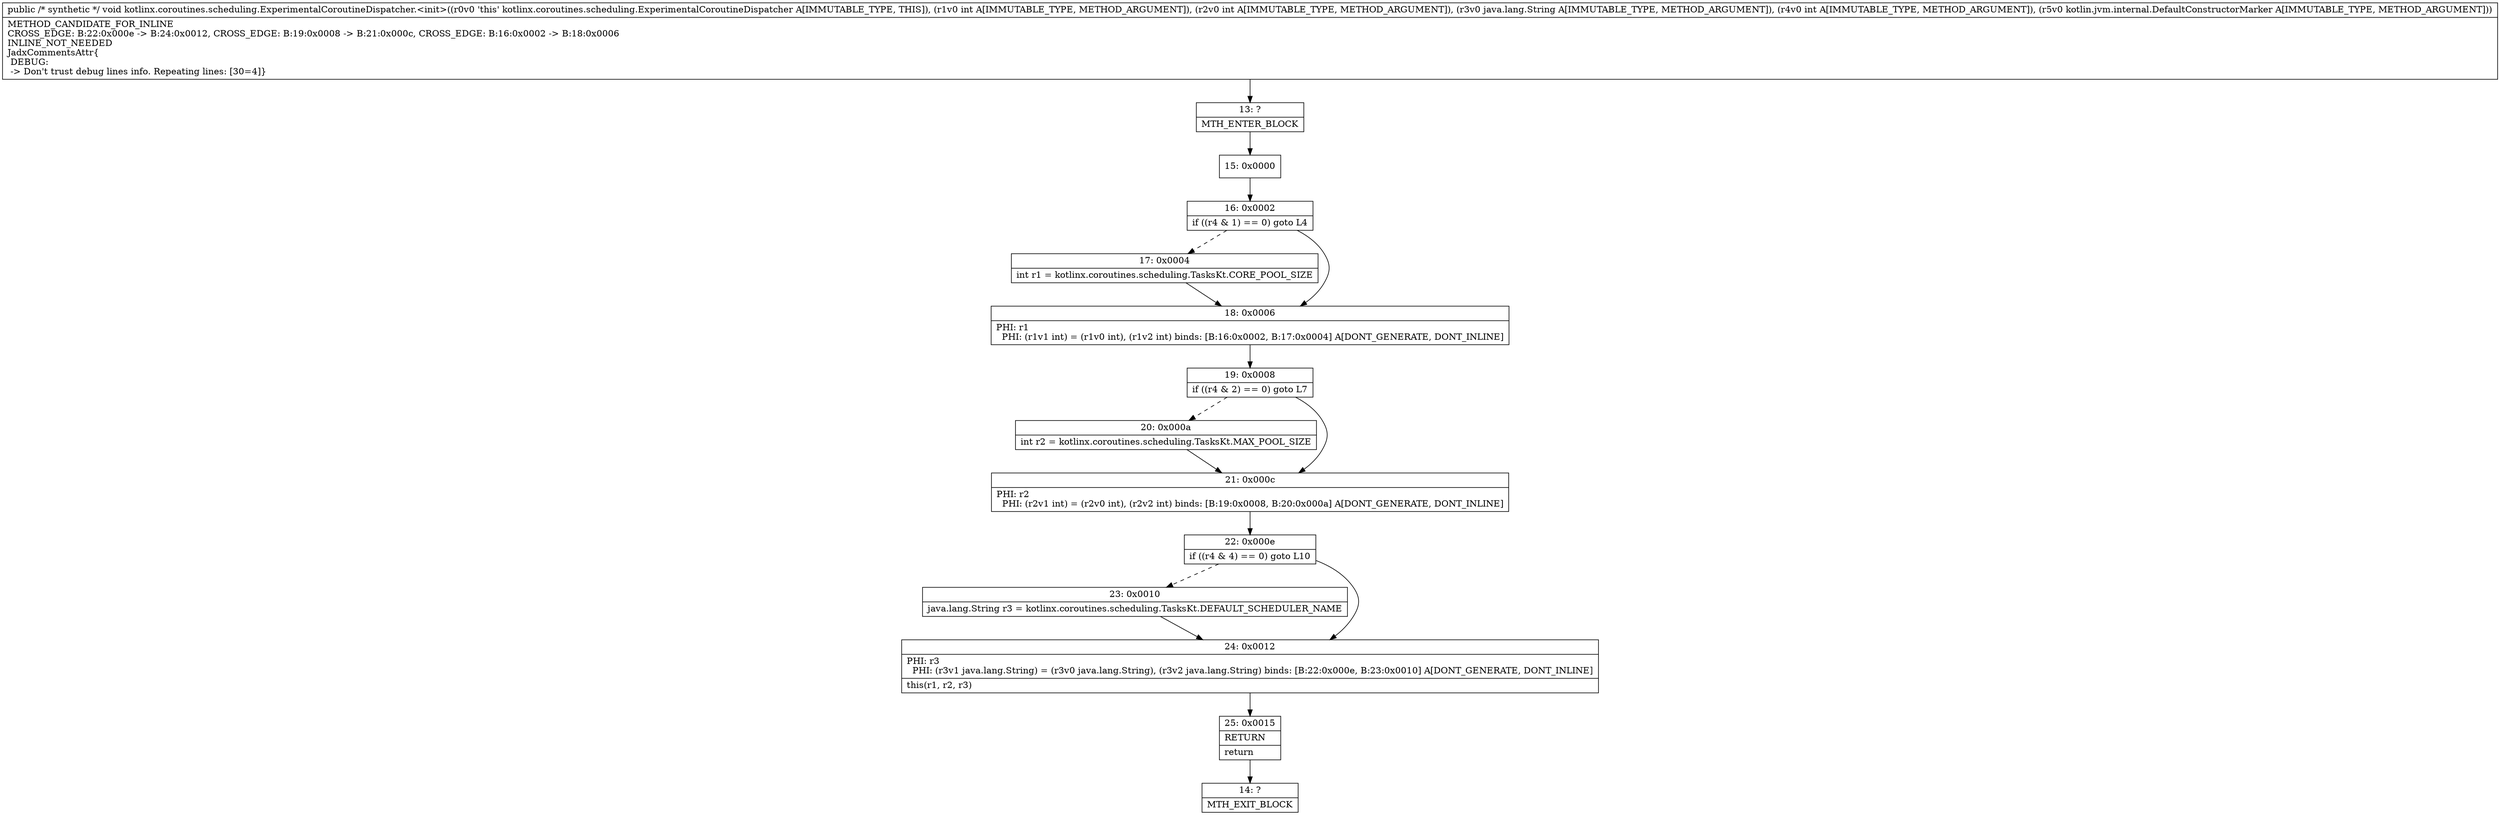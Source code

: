 digraph "CFG forkotlinx.coroutines.scheduling.ExperimentalCoroutineDispatcher.\<init\>(IILjava\/lang\/String;ILkotlin\/jvm\/internal\/DefaultConstructorMarker;)V" {
Node_13 [shape=record,label="{13\:\ ?|MTH_ENTER_BLOCK\l}"];
Node_15 [shape=record,label="{15\:\ 0x0000}"];
Node_16 [shape=record,label="{16\:\ 0x0002|if ((r4 & 1) == 0) goto L4\l}"];
Node_17 [shape=record,label="{17\:\ 0x0004|int r1 = kotlinx.coroutines.scheduling.TasksKt.CORE_POOL_SIZE\l}"];
Node_18 [shape=record,label="{18\:\ 0x0006|PHI: r1 \l  PHI: (r1v1 int) = (r1v0 int), (r1v2 int) binds: [B:16:0x0002, B:17:0x0004] A[DONT_GENERATE, DONT_INLINE]\l}"];
Node_19 [shape=record,label="{19\:\ 0x0008|if ((r4 & 2) == 0) goto L7\l}"];
Node_20 [shape=record,label="{20\:\ 0x000a|int r2 = kotlinx.coroutines.scheduling.TasksKt.MAX_POOL_SIZE\l}"];
Node_21 [shape=record,label="{21\:\ 0x000c|PHI: r2 \l  PHI: (r2v1 int) = (r2v0 int), (r2v2 int) binds: [B:19:0x0008, B:20:0x000a] A[DONT_GENERATE, DONT_INLINE]\l}"];
Node_22 [shape=record,label="{22\:\ 0x000e|if ((r4 & 4) == 0) goto L10\l}"];
Node_23 [shape=record,label="{23\:\ 0x0010|java.lang.String r3 = kotlinx.coroutines.scheduling.TasksKt.DEFAULT_SCHEDULER_NAME\l}"];
Node_24 [shape=record,label="{24\:\ 0x0012|PHI: r3 \l  PHI: (r3v1 java.lang.String) = (r3v0 java.lang.String), (r3v2 java.lang.String) binds: [B:22:0x000e, B:23:0x0010] A[DONT_GENERATE, DONT_INLINE]\l|this(r1, r2, r3)\l}"];
Node_25 [shape=record,label="{25\:\ 0x0015|RETURN\l|return\l}"];
Node_14 [shape=record,label="{14\:\ ?|MTH_EXIT_BLOCK\l}"];
MethodNode[shape=record,label="{public \/* synthetic *\/ void kotlinx.coroutines.scheduling.ExperimentalCoroutineDispatcher.\<init\>((r0v0 'this' kotlinx.coroutines.scheduling.ExperimentalCoroutineDispatcher A[IMMUTABLE_TYPE, THIS]), (r1v0 int A[IMMUTABLE_TYPE, METHOD_ARGUMENT]), (r2v0 int A[IMMUTABLE_TYPE, METHOD_ARGUMENT]), (r3v0 java.lang.String A[IMMUTABLE_TYPE, METHOD_ARGUMENT]), (r4v0 int A[IMMUTABLE_TYPE, METHOD_ARGUMENT]), (r5v0 kotlin.jvm.internal.DefaultConstructorMarker A[IMMUTABLE_TYPE, METHOD_ARGUMENT]))  | METHOD_CANDIDATE_FOR_INLINE\lCROSS_EDGE: B:22:0x000e \-\> B:24:0x0012, CROSS_EDGE: B:19:0x0008 \-\> B:21:0x000c, CROSS_EDGE: B:16:0x0002 \-\> B:18:0x0006\lINLINE_NOT_NEEDED\lJadxCommentsAttr\{\l DEBUG: \l \-\> Don't trust debug lines info. Repeating lines: [30=4]\}\l}"];
MethodNode -> Node_13;Node_13 -> Node_15;
Node_15 -> Node_16;
Node_16 -> Node_17[style=dashed];
Node_16 -> Node_18;
Node_17 -> Node_18;
Node_18 -> Node_19;
Node_19 -> Node_20[style=dashed];
Node_19 -> Node_21;
Node_20 -> Node_21;
Node_21 -> Node_22;
Node_22 -> Node_23[style=dashed];
Node_22 -> Node_24;
Node_23 -> Node_24;
Node_24 -> Node_25;
Node_25 -> Node_14;
}

